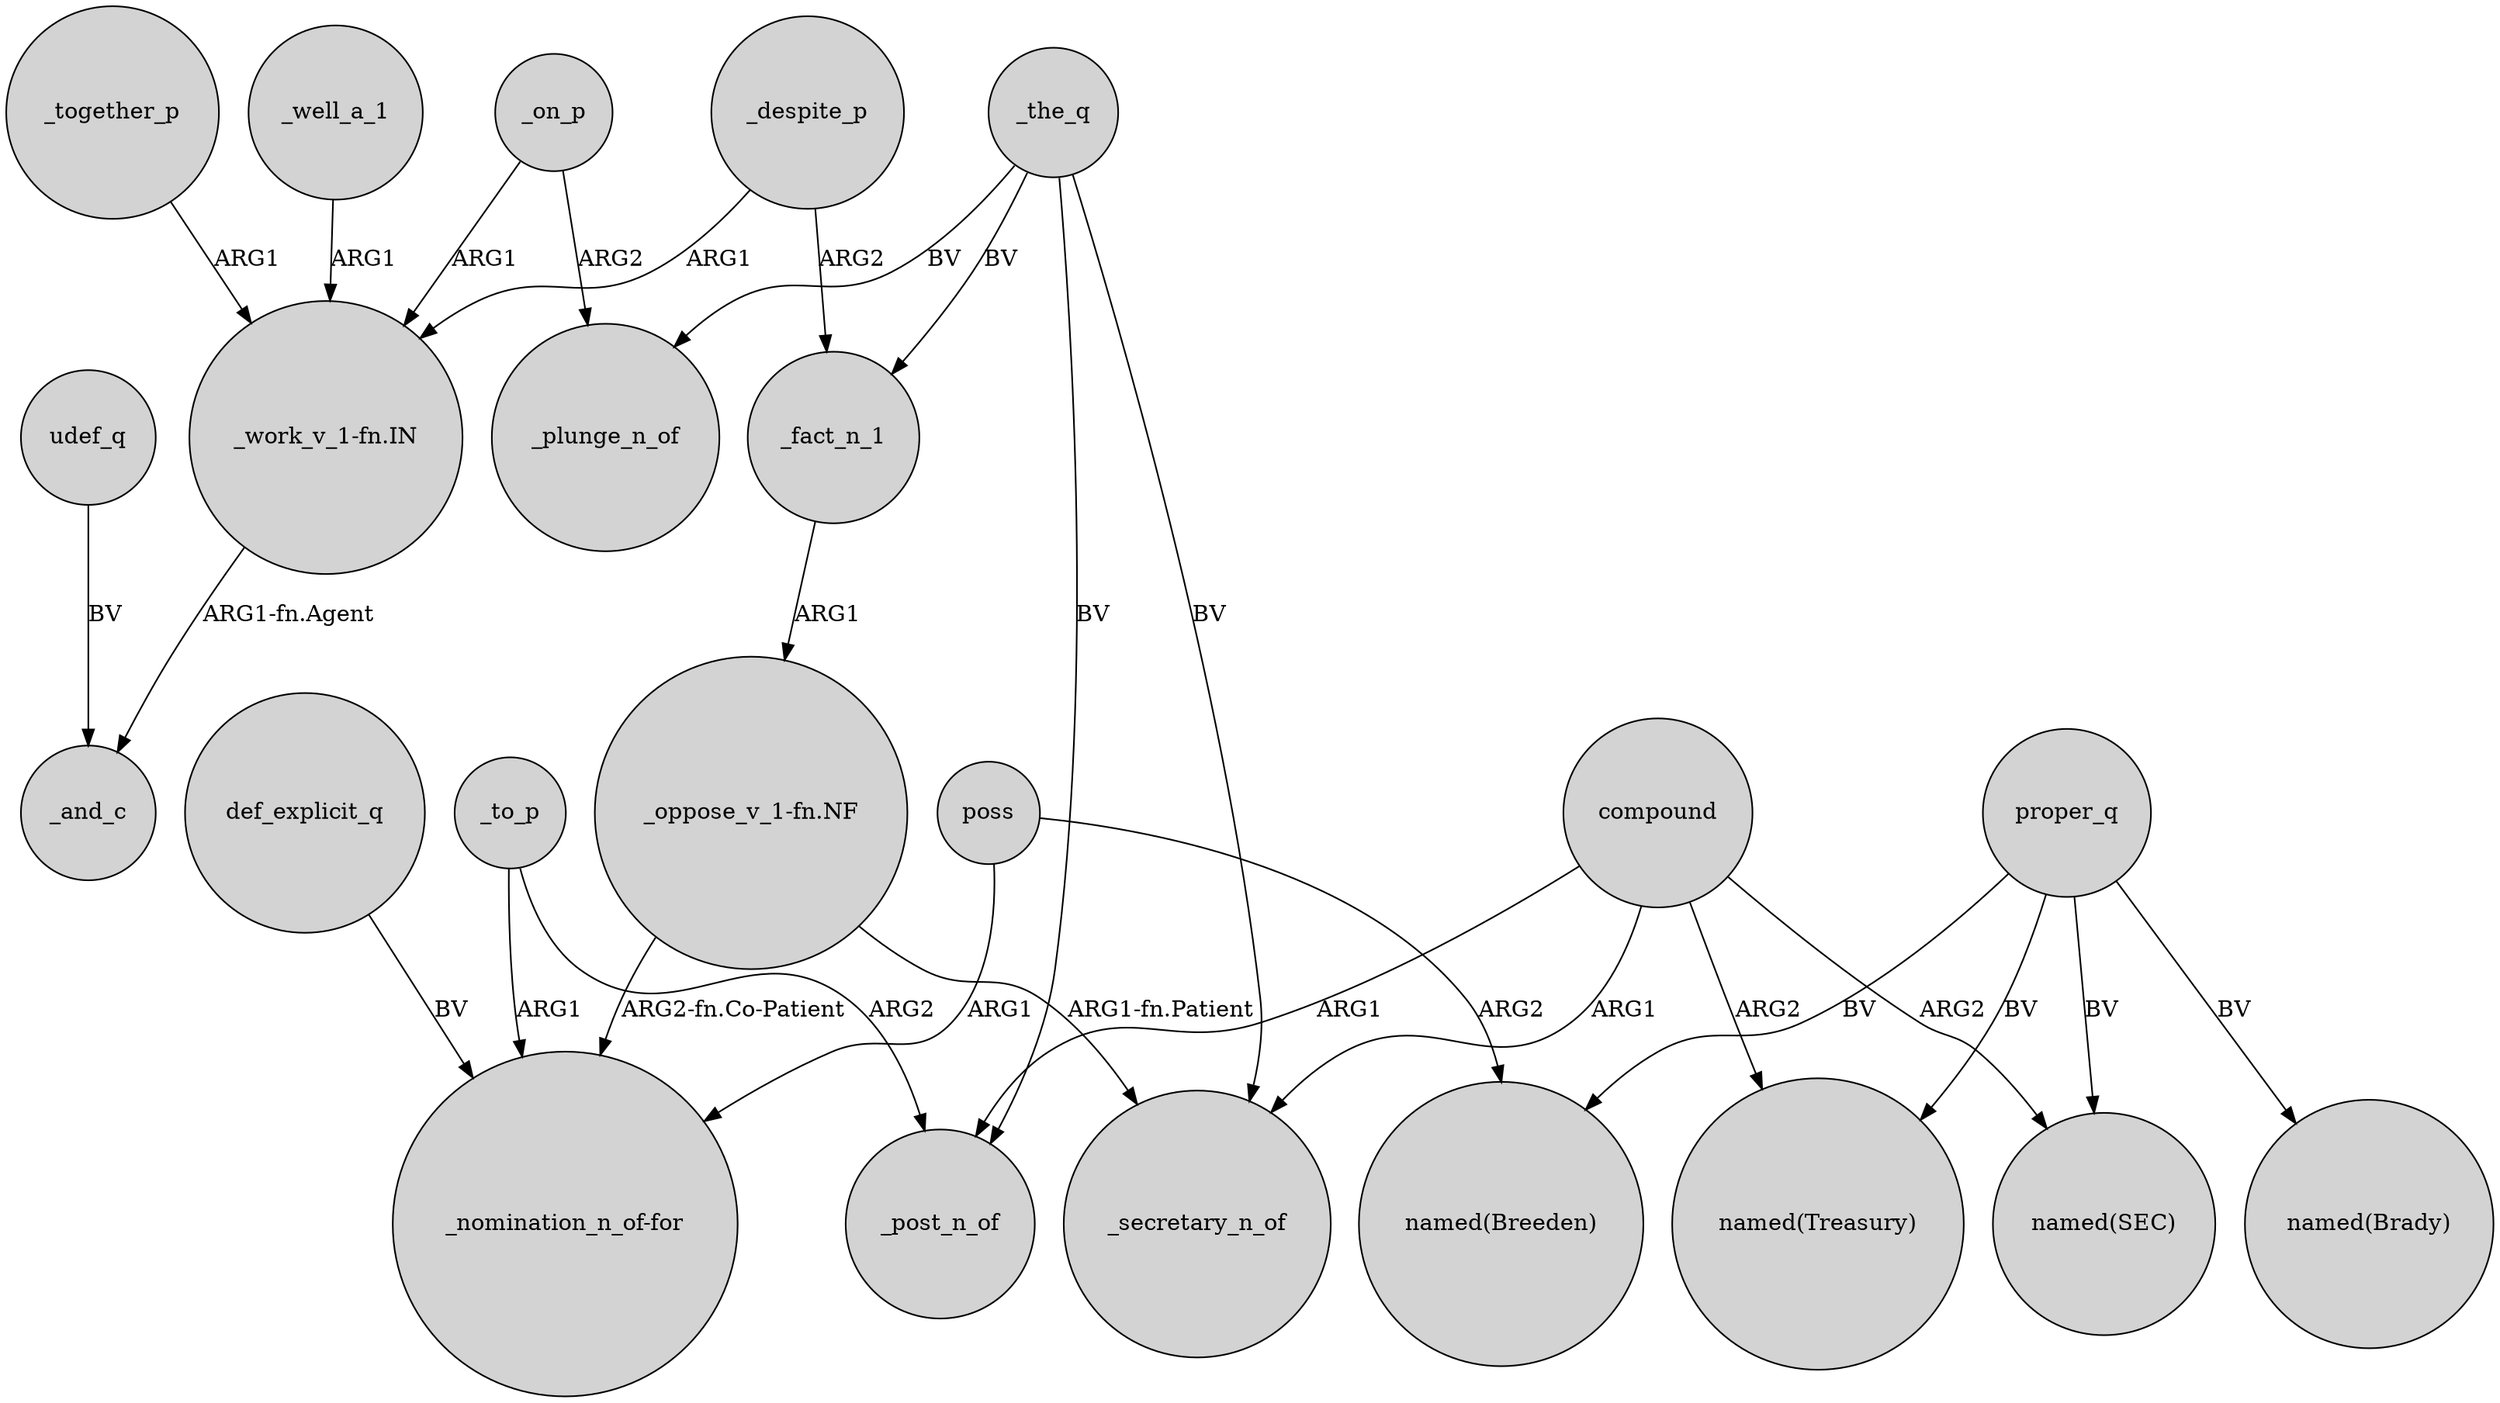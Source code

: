 digraph {
	node [shape=circle style=filled]
	"_work_v_1-fn.IN" -> _and_c [label="ARG1-fn.Agent"]
	compound -> "named(Treasury)" [label=ARG2]
	poss -> "named(Breeden)" [label=ARG2]
	_together_p -> "_work_v_1-fn.IN" [label=ARG1]
	_despite_p -> "_work_v_1-fn.IN" [label=ARG1]
	_despite_p -> _fact_n_1 [label=ARG2]
	"_oppose_v_1-fn.NF" -> "_nomination_n_of-for" [label="ARG2-fn.Co-Patient"]
	_fact_n_1 -> "_oppose_v_1-fn.NF" [label=ARG1]
	compound -> _post_n_of [label=ARG1]
	_the_q -> _secretary_n_of [label=BV]
	proper_q -> "named(Brady)" [label=BV]
	_the_q -> _plunge_n_of [label=BV]
	_on_p -> "_work_v_1-fn.IN" [label=ARG1]
	proper_q -> "named(SEC)" [label=BV]
	poss -> "_nomination_n_of-for" [label=ARG1]
	def_explicit_q -> "_nomination_n_of-for" [label=BV]
	_to_p -> _post_n_of [label=ARG2]
	_to_p -> "_nomination_n_of-for" [label=ARG1]
	_the_q -> _fact_n_1 [label=BV]
	_well_a_1 -> "_work_v_1-fn.IN" [label=ARG1]
	proper_q -> "named(Treasury)" [label=BV]
	compound -> "named(SEC)" [label=ARG2]
	_on_p -> _plunge_n_of [label=ARG2]
	proper_q -> "named(Breeden)" [label=BV]
	"_oppose_v_1-fn.NF" -> _secretary_n_of [label="ARG1-fn.Patient"]
	_the_q -> _post_n_of [label=BV]
	udef_q -> _and_c [label=BV]
	compound -> _secretary_n_of [label=ARG1]
}
